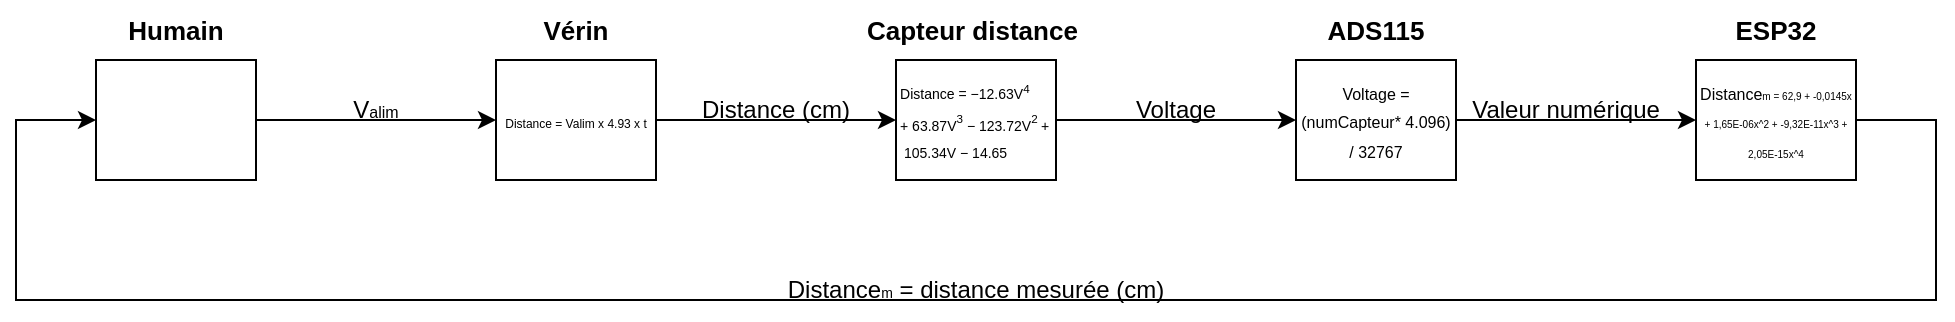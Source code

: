 <mxfile version="28.2.8">
  <diagram name="Page-1" id="lrvumTBckvBfexCQAYEB">
    <mxGraphModel grid="1" page="1" gridSize="10" guides="1" tooltips="1" connect="1" arrows="1" fold="1" pageScale="1" pageWidth="827" pageHeight="1169" math="0" shadow="0">
      <root>
        <mxCell id="0" />
        <mxCell id="1" parent="0" />
        <mxCell id="A7ZzlWJJMUOSe7sUjOuB-1" value="" style="rounded=0;whiteSpace=wrap;html=1;" vertex="1" parent="1">
          <mxGeometry x="120" y="360" width="80" height="60" as="geometry" />
        </mxCell>
        <mxCell id="A7ZzlWJJMUOSe7sUjOuB-2" value="Humain" style="text;html=1;whiteSpace=wrap;strokeColor=none;fillColor=none;align=center;verticalAlign=middle;rounded=0;fontSize=13;fontStyle=1" vertex="1" parent="1">
          <mxGeometry x="130" y="330" width="60" height="30" as="geometry" />
        </mxCell>
        <mxCell id="A7ZzlWJJMUOSe7sUjOuB-3" value="&lt;font style=&quot;font-size: 6px;&quot;&gt;Distance = V&lt;font style=&quot;&quot;&gt;alim&lt;/font&gt; x 4.93 x t&lt;/font&gt;" style="rounded=0;whiteSpace=wrap;html=1;" vertex="1" parent="1">
          <mxGeometry x="320" y="360" width="80" height="60" as="geometry" />
        </mxCell>
        <mxCell id="A7ZzlWJJMUOSe7sUjOuB-4" value="Vérin" style="text;html=1;whiteSpace=wrap;strokeColor=none;fillColor=none;align=center;verticalAlign=middle;rounded=0;fontSize=13;fontStyle=1" vertex="1" parent="1">
          <mxGeometry x="330" y="330" width="60" height="30" as="geometry" />
        </mxCell>
        <mxCell id="A7ZzlWJJMUOSe7sUjOuB-5" value="&lt;div style=&quot;line-height: 0%;&quot;&gt;&lt;p style=&quot;text-align: justify;&quot; data-end=&quot;1200&quot; data-start=&quot;1132&quot;&gt;&lt;font style=&quot;font-size: 7px;&quot;&gt;&lt;span style=&quot;background-color: transparent; color: light-dark(rgb(0, 0, 0), rgb(255, 255, 255));&quot; class=&quot;vlist&quot;&gt;&lt;span style=&quot;&quot; class=&quot;boxpad&quot;&gt;&lt;span style=&quot;&quot; class=&quot;mord&quot;&gt;&lt;span style=&quot;&quot; class=&quot;mord&quot;&gt;&lt;font style=&quot;&quot;&gt;&lt;span style=&quot;&quot; class=&quot;mord mathnormal&quot;&gt;D&lt;/span&gt;&lt;span style=&quot;&quot; class=&quot;mord mathnormal&quot;&gt;i&lt;/span&gt;&lt;span style=&quot;&quot; class=&quot;mord mathnormal&quot;&gt;s&lt;/span&gt;&lt;span style=&quot;&quot; class=&quot;mord mathnormal&quot;&gt;t&lt;/span&gt;&lt;span style=&quot;&quot; class=&quot;mord mathnormal&quot;&gt;an&lt;/span&gt;&lt;span style=&quot;&quot; class=&quot;mord mathnormal&quot;&gt;ce&amp;nbsp;&lt;/span&gt;&lt;span style=&quot;&quot; class=&quot;mspace&quot;&gt;&lt;/span&gt;&lt;span style=&quot;&quot; class=&quot;mrel&quot;&gt;=&amp;nbsp;&lt;/span&gt;&lt;/font&gt;&lt;/span&gt;&lt;/span&gt;&lt;/span&gt;&lt;/span&gt;&lt;span style=&quot;background-color: transparent; color: light-dark(rgb(0, 0, 0), rgb(255, 255, 255));&quot; class=&quot;vlist&quot;&gt;&lt;span class=&quot;boxpad&quot;&gt;&lt;span class=&quot;mord&quot;&gt;&lt;span class=&quot;mord&quot;&gt;&lt;span class=&quot;mord&quot;&gt;−&lt;/span&gt;&lt;span class=&quot;mord&quot;&gt;12.63&lt;/span&gt;&lt;span class=&quot;mord&quot;&gt;&lt;span class=&quot;mord mathnormal&quot;&gt;V&lt;/span&gt;&lt;span class=&quot;msupsub&quot;&gt;&lt;span class=&quot;vlist-t&quot;&gt;&lt;span class=&quot;vlist-r&quot;&gt;&lt;span class=&quot;vlist&quot;&gt;&lt;span class=&quot;pstrut&quot;&gt;&lt;/span&gt;&lt;span class=&quot;sizing reset-size6 size3 mtight&quot;&gt;&lt;span class=&quot;mord mtight&quot;&gt;&lt;sup&gt;4&lt;/sup&gt;&amp;nbsp;&lt;/span&gt;&lt;/span&gt;&lt;/span&gt;&lt;/span&gt;&lt;/span&gt;&lt;/span&gt;&lt;/span&gt;&lt;/span&gt;&lt;/span&gt;&lt;/span&gt;&lt;/span&gt;&lt;/font&gt;&lt;/p&gt;&lt;p style=&quot;text-align: justify;&quot; data-end=&quot;1200&quot; data-start=&quot;1132&quot;&gt;&lt;font style=&quot;font-size: 7px;&quot;&gt;&lt;span style=&quot;background-color: transparent; color: light-dark(rgb(0, 0, 0), rgb(255, 255, 255));&quot; class=&quot;vlist&quot;&gt;&lt;span class=&quot;boxpad&quot;&gt;&lt;span class=&quot;mord&quot;&gt;&lt;span class=&quot;mord&quot;&gt;&lt;span class=&quot;mspace&quot;&gt;&lt;/span&gt;&lt;span class=&quot;mbin&quot;&gt;+&amp;nbsp;&lt;/span&gt;&lt;span class=&quot;mspace&quot;&gt;&lt;/span&gt;&lt;span class=&quot;mord&quot;&gt;63.87&lt;/span&gt;&lt;span class=&quot;mord&quot;&gt;&lt;span class=&quot;mord mathnormal&quot;&gt;V&lt;/span&gt;&lt;span class=&quot;msupsub&quot;&gt;&lt;span class=&quot;vlist-t&quot;&gt;&lt;span class=&quot;vlist-r&quot;&gt;&lt;span class=&quot;vlist&quot;&gt;&lt;span class=&quot;pstrut&quot;&gt;&lt;/span&gt;&lt;span class=&quot;sizing reset-size6 size3 mtight&quot;&gt;&lt;span class=&quot;mord mtight&quot;&gt;&lt;sup&gt;3&lt;/sup&gt;&amp;nbsp;&lt;/span&gt;&lt;/span&gt;&lt;/span&gt;&lt;/span&gt;&lt;/span&gt;&lt;/span&gt;&lt;/span&gt;&lt;span class=&quot;mspace&quot;&gt;&lt;/span&gt;&lt;span class=&quot;mbin&quot;&gt;−&amp;nbsp;&lt;/span&gt;&lt;/span&gt;&lt;/span&gt;&lt;/span&gt;&lt;/span&gt;&lt;span style=&quot;background-color: transparent; color: light-dark(rgb(0, 0, 0), rgb(255, 255, 255));&quot; class=&quot;vlist&quot;&gt;&lt;span class=&quot;boxpad&quot;&gt;&lt;span class=&quot;mord&quot;&gt;&lt;span class=&quot;mord&quot;&gt;&lt;span class=&quot;mord&quot;&gt;123.72&lt;/span&gt;&lt;span class=&quot;mord&quot;&gt;&lt;span class=&quot;mord mathnormal&quot;&gt;V&lt;/span&gt;&lt;span class=&quot;msupsub&quot;&gt;&lt;span class=&quot;vlist-t&quot;&gt;&lt;span class=&quot;vlist-r&quot;&gt;&lt;span class=&quot;vlist&quot;&gt;&lt;sup&gt;&lt;span class=&quot;pstrut&quot;&gt;&lt;/span&gt;&lt;span class=&quot;sizing reset-size6 size3 mtight&quot;&gt;&lt;span class=&quot;mord mtight&quot;&gt;2&amp;nbsp;&lt;/span&gt;&lt;/span&gt;&lt;/sup&gt;&lt;/span&gt;&lt;/span&gt;&lt;/span&gt;&lt;/span&gt;&lt;/span&gt;&lt;span class=&quot;mspace&quot;&gt;&lt;/span&gt;&lt;span class=&quot;mbin&quot;&gt;+&lt;/span&gt;&lt;/span&gt;&lt;/span&gt;&lt;/span&gt;&lt;/span&gt;&lt;/font&gt;&lt;/p&gt;&lt;p style=&quot;text-align: justify;&quot; data-end=&quot;1200&quot; data-start=&quot;1132&quot;&gt;&lt;span style=&quot;background-color: transparent; color: light-dark(rgb(0, 0, 0), rgb(255, 255, 255));&quot; class=&quot;vlist&quot;&gt;&lt;span style=&quot;&quot; class=&quot;boxpad&quot;&gt;&lt;span style=&quot;&quot; class=&quot;mord&quot;&gt;&lt;span style=&quot;&quot; class=&quot;mord&quot;&gt;&lt;font style=&quot;font-size: 7px;&quot;&gt;&lt;span style=&quot;&quot; class=&quot;mbin&quot;&gt;&amp;nbsp;&lt;/span&gt;&lt;span style=&quot;&quot; class=&quot;mspace&quot;&gt;&lt;/span&gt;&lt;span style=&quot;&quot; class=&quot;mord&quot;&gt;105.34&lt;/span&gt;&lt;span style=&quot;&quot; class=&quot;mord mathnormal&quot;&gt;V&amp;nbsp;&lt;/span&gt;&lt;span style=&quot;&quot; class=&quot;mspace&quot;&gt;&lt;/span&gt;&lt;span style=&quot;&quot; class=&quot;mbin&quot;&gt;−&amp;nbsp;&lt;/span&gt;&lt;span style=&quot;&quot; class=&quot;mspace&quot;&gt;&lt;/span&gt;&lt;span style=&quot;&quot; class=&quot;mord&quot;&gt;14.65&lt;/span&gt;&lt;/font&gt;&lt;/span&gt;&lt;/span&gt;&lt;/span&gt;&lt;/span&gt;&lt;/p&gt;&lt;/div&gt;" style="rounded=0;whiteSpace=wrap;html=1;align=left;" vertex="1" parent="1">
          <mxGeometry x="520" y="360" width="80" height="60" as="geometry" />
        </mxCell>
        <mxCell id="A7ZzlWJJMUOSe7sUjOuB-6" value="Capteur distance&amp;nbsp;" style="text;html=1;whiteSpace=wrap;strokeColor=none;fillColor=none;align=center;verticalAlign=middle;rounded=0;fontSize=13;fontStyle=1" vertex="1" parent="1">
          <mxGeometry x="490" y="330" width="140" height="30" as="geometry" />
        </mxCell>
        <mxCell id="A7ZzlWJJMUOSe7sUjOuB-7" value="&lt;font style=&quot;font-size: 8px;&quot;&gt;Voltage = (numCapteur* 4.096) / 32767&lt;/font&gt;" style="rounded=0;whiteSpace=wrap;html=1;" vertex="1" parent="1">
          <mxGeometry x="720" y="360" width="80" height="60" as="geometry" />
        </mxCell>
        <mxCell id="A7ZzlWJJMUOSe7sUjOuB-8" value="ADS115" style="text;html=1;whiteSpace=wrap;strokeColor=none;fillColor=none;align=center;verticalAlign=middle;rounded=0;fontSize=13;fontStyle=1" vertex="1" parent="1">
          <mxGeometry x="730" y="330" width="60" height="30" as="geometry" />
        </mxCell>
        <mxCell id="A7ZzlWJJMUOSe7sUjOuB-9" value="&lt;font style=&quot;font-size: 8px;&quot;&gt;Distance&lt;/font&gt;&lt;font style=&quot;font-size: 5px;&quot;&gt;m&lt;/font&gt;&lt;font style=&quot;font-size: 5px;&quot;&gt; =&amp;nbsp;62,9 + -0,0145x + 1,65E-06x^2 + -9,32E-11x^3 + 2,05E-15x^4&lt;/font&gt;" style="rounded=0;whiteSpace=wrap;html=1;" vertex="1" parent="1">
          <mxGeometry x="920" y="360" width="80" height="60" as="geometry" />
        </mxCell>
        <mxCell id="A7ZzlWJJMUOSe7sUjOuB-10" value="ESP32" style="text;html=1;whiteSpace=wrap;strokeColor=none;fillColor=none;align=center;verticalAlign=middle;rounded=0;fontSize=13;fontStyle=1" vertex="1" parent="1">
          <mxGeometry x="930" y="330" width="60" height="30" as="geometry" />
        </mxCell>
        <mxCell id="A7ZzlWJJMUOSe7sUjOuB-11" value="" style="endArrow=classic;html=1;rounded=0;exitX=1;exitY=0.5;exitDx=0;exitDy=0;entryX=0;entryY=0.5;entryDx=0;entryDy=0;" edge="1" parent="1" source="A7ZzlWJJMUOSe7sUjOuB-1" target="A7ZzlWJJMUOSe7sUjOuB-3">
          <mxGeometry width="50" height="50" relative="1" as="geometry">
            <mxPoint x="580" y="510" as="sourcePoint" />
            <mxPoint x="630" y="460" as="targetPoint" />
          </mxGeometry>
        </mxCell>
        <mxCell id="A7ZzlWJJMUOSe7sUjOuB-12" value="" style="endArrow=classic;html=1;rounded=0;exitX=1;exitY=0.5;exitDx=0;exitDy=0;entryX=0;entryY=0.5;entryDx=0;entryDy=0;" edge="1" parent="1" source="A7ZzlWJJMUOSe7sUjOuB-3" target="A7ZzlWJJMUOSe7sUjOuB-5">
          <mxGeometry width="50" height="50" relative="1" as="geometry">
            <mxPoint x="580" y="510" as="sourcePoint" />
            <mxPoint x="630" y="460" as="targetPoint" />
          </mxGeometry>
        </mxCell>
        <mxCell id="A7ZzlWJJMUOSe7sUjOuB-13" value="" style="endArrow=classic;html=1;rounded=0;exitX=1;exitY=0.5;exitDx=0;exitDy=0;entryX=0;entryY=0.5;entryDx=0;entryDy=0;" edge="1" parent="1" source="A7ZzlWJJMUOSe7sUjOuB-5" target="A7ZzlWJJMUOSe7sUjOuB-7">
          <mxGeometry width="50" height="50" relative="1" as="geometry">
            <mxPoint x="580" y="510" as="sourcePoint" />
            <mxPoint x="630" y="460" as="targetPoint" />
          </mxGeometry>
        </mxCell>
        <mxCell id="A7ZzlWJJMUOSe7sUjOuB-14" value="" style="endArrow=classic;html=1;rounded=0;entryX=0;entryY=0.5;entryDx=0;entryDy=0;exitX=1;exitY=0.5;exitDx=0;exitDy=0;" edge="1" parent="1" source="A7ZzlWJJMUOSe7sUjOuB-7" target="A7ZzlWJJMUOSe7sUjOuB-9">
          <mxGeometry width="50" height="50" relative="1" as="geometry">
            <mxPoint x="580" y="510" as="sourcePoint" />
            <mxPoint x="630" y="460" as="targetPoint" />
          </mxGeometry>
        </mxCell>
        <mxCell id="A7ZzlWJJMUOSe7sUjOuB-15" value="V&lt;font style=&quot;font-size: 8px;&quot;&gt;alim&lt;/font&gt;" style="text;html=1;whiteSpace=wrap;strokeColor=none;fillColor=none;align=center;verticalAlign=middle;rounded=0;" vertex="1" parent="1">
          <mxGeometry x="230" y="370" width="60" height="30" as="geometry" />
        </mxCell>
        <mxCell id="A7ZzlWJJMUOSe7sUjOuB-16" value="Distance (cm)" style="text;html=1;whiteSpace=wrap;strokeColor=none;fillColor=none;align=center;verticalAlign=middle;rounded=0;" vertex="1" parent="1">
          <mxGeometry x="420" y="370" width="80" height="30" as="geometry" />
        </mxCell>
        <mxCell id="A7ZzlWJJMUOSe7sUjOuB-17" value="Voltage" style="text;html=1;whiteSpace=wrap;strokeColor=none;fillColor=none;align=center;verticalAlign=middle;rounded=0;" vertex="1" parent="1">
          <mxGeometry x="630" y="370" width="60" height="30" as="geometry" />
        </mxCell>
        <mxCell id="A7ZzlWJJMUOSe7sUjOuB-18" value="Valeur numérique" style="text;html=1;whiteSpace=wrap;strokeColor=none;fillColor=none;align=center;verticalAlign=middle;rounded=0;" vertex="1" parent="1">
          <mxGeometry x="800" y="370" width="110" height="30" as="geometry" />
        </mxCell>
        <mxCell id="A7ZzlWJJMUOSe7sUjOuB-19" value="" style="endArrow=classic;html=1;rounded=0;entryX=0;entryY=0.5;entryDx=0;entryDy=0;exitX=1;exitY=0.5;exitDx=0;exitDy=0;" edge="1" parent="1" source="A7ZzlWJJMUOSe7sUjOuB-9" target="A7ZzlWJJMUOSe7sUjOuB-1">
          <mxGeometry width="50" height="50" relative="1" as="geometry">
            <mxPoint x="1040" y="480" as="sourcePoint" />
            <mxPoint x="630" y="460" as="targetPoint" />
            <Array as="points">
              <mxPoint x="1040" y="390" />
              <mxPoint x="1040" y="480" />
              <mxPoint x="80" y="480" />
              <mxPoint x="80" y="390" />
            </Array>
          </mxGeometry>
        </mxCell>
        <mxCell id="A7ZzlWJJMUOSe7sUjOuB-20" value="Distance&lt;font style=&quot;font-size: 7px;&quot;&gt;m&lt;/font&gt; = distance mesurée (cm)" style="text;html=1;whiteSpace=wrap;strokeColor=none;fillColor=none;align=center;verticalAlign=middle;rounded=0;" vertex="1" parent="1">
          <mxGeometry x="460" y="460" width="200" height="30" as="geometry" />
        </mxCell>
      </root>
    </mxGraphModel>
  </diagram>
</mxfile>
